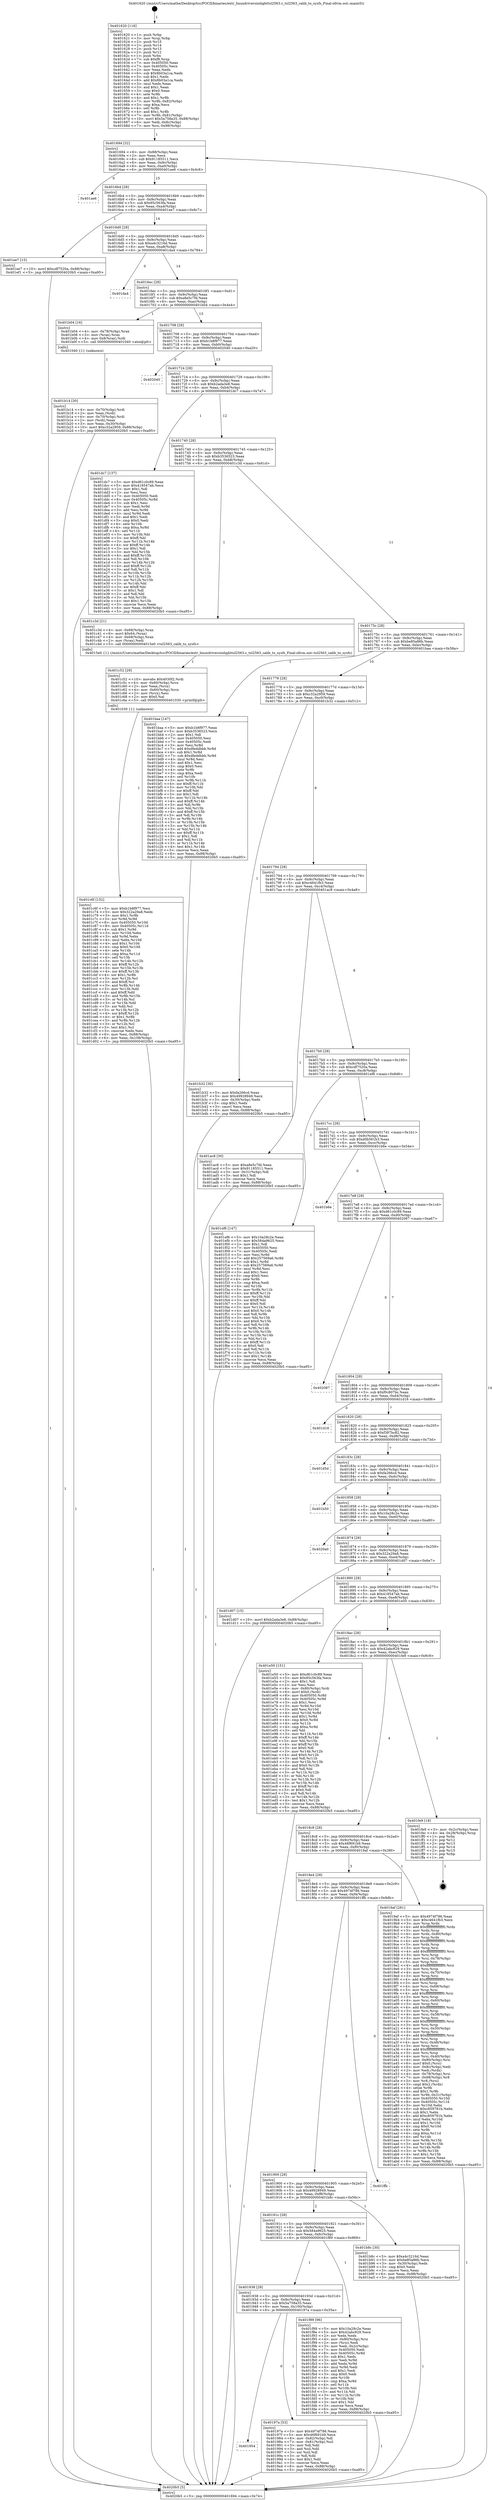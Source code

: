 digraph "0x401620" {
  label = "0x401620 (/mnt/c/Users/mathe/Desktop/tcc/POCII/binaries/extr_linuxdriversiiolighttsl2563.c_tsl2563_calib_to_sysfs_Final-ollvm.out::main(0))"
  labelloc = "t"
  node[shape=record]

  Entry [label="",width=0.3,height=0.3,shape=circle,fillcolor=black,style=filled]
  "0x401694" [label="{
     0x401694 [32]\l
     | [instrs]\l
     &nbsp;&nbsp;0x401694 \<+6\>: mov -0x88(%rbp),%eax\l
     &nbsp;&nbsp;0x40169a \<+2\>: mov %eax,%ecx\l
     &nbsp;&nbsp;0x40169c \<+6\>: sub $0x91185511,%ecx\l
     &nbsp;&nbsp;0x4016a2 \<+6\>: mov %eax,-0x9c(%rbp)\l
     &nbsp;&nbsp;0x4016a8 \<+6\>: mov %ecx,-0xa0(%rbp)\l
     &nbsp;&nbsp;0x4016ae \<+6\>: je 0000000000401ae6 \<main+0x4c6\>\l
  }"]
  "0x401ae6" [label="{
     0x401ae6\l
  }", style=dashed]
  "0x4016b4" [label="{
     0x4016b4 [28]\l
     | [instrs]\l
     &nbsp;&nbsp;0x4016b4 \<+5\>: jmp 00000000004016b9 \<main+0x99\>\l
     &nbsp;&nbsp;0x4016b9 \<+6\>: mov -0x9c(%rbp),%eax\l
     &nbsp;&nbsp;0x4016bf \<+5\>: sub $0x95c563fa,%eax\l
     &nbsp;&nbsp;0x4016c4 \<+6\>: mov %eax,-0xa4(%rbp)\l
     &nbsp;&nbsp;0x4016ca \<+6\>: je 0000000000401ee7 \<main+0x8c7\>\l
  }"]
  Exit [label="",width=0.3,height=0.3,shape=circle,fillcolor=black,style=filled,peripheries=2]
  "0x401ee7" [label="{
     0x401ee7 [15]\l
     | [instrs]\l
     &nbsp;&nbsp;0x401ee7 \<+10\>: movl $0xcdf7520a,-0x88(%rbp)\l
     &nbsp;&nbsp;0x401ef1 \<+5\>: jmp 00000000004020b5 \<main+0xa95\>\l
  }"]
  "0x4016d0" [label="{
     0x4016d0 [28]\l
     | [instrs]\l
     &nbsp;&nbsp;0x4016d0 \<+5\>: jmp 00000000004016d5 \<main+0xb5\>\l
     &nbsp;&nbsp;0x4016d5 \<+6\>: mov -0x9c(%rbp),%eax\l
     &nbsp;&nbsp;0x4016db \<+5\>: sub $0xa4c3216d,%eax\l
     &nbsp;&nbsp;0x4016e0 \<+6\>: mov %eax,-0xa8(%rbp)\l
     &nbsp;&nbsp;0x4016e6 \<+6\>: je 0000000000401da4 \<main+0x784\>\l
  }"]
  "0x401c6f" [label="{
     0x401c6f [152]\l
     | [instrs]\l
     &nbsp;&nbsp;0x401c6f \<+5\>: mov $0xb1b8f977,%esi\l
     &nbsp;&nbsp;0x401c74 \<+5\>: mov $0x322a29a8,%edx\l
     &nbsp;&nbsp;0x401c79 \<+3\>: mov $0x1,%r8b\l
     &nbsp;&nbsp;0x401c7c \<+3\>: xor %r9d,%r9d\l
     &nbsp;&nbsp;0x401c7f \<+8\>: mov 0x405050,%r10d\l
     &nbsp;&nbsp;0x401c87 \<+8\>: mov 0x40505c,%r11d\l
     &nbsp;&nbsp;0x401c8f \<+4\>: sub $0x1,%r9d\l
     &nbsp;&nbsp;0x401c93 \<+3\>: mov %r10d,%ebx\l
     &nbsp;&nbsp;0x401c96 \<+3\>: add %r9d,%ebx\l
     &nbsp;&nbsp;0x401c99 \<+4\>: imul %ebx,%r10d\l
     &nbsp;&nbsp;0x401c9d \<+4\>: and $0x1,%r10d\l
     &nbsp;&nbsp;0x401ca1 \<+4\>: cmp $0x0,%r10d\l
     &nbsp;&nbsp;0x401ca5 \<+4\>: sete %r14b\l
     &nbsp;&nbsp;0x401ca9 \<+4\>: cmp $0xa,%r11d\l
     &nbsp;&nbsp;0x401cad \<+4\>: setl %r15b\l
     &nbsp;&nbsp;0x401cb1 \<+3\>: mov %r14b,%r12b\l
     &nbsp;&nbsp;0x401cb4 \<+4\>: xor $0xff,%r12b\l
     &nbsp;&nbsp;0x401cb8 \<+3\>: mov %r15b,%r13b\l
     &nbsp;&nbsp;0x401cbb \<+4\>: xor $0xff,%r13b\l
     &nbsp;&nbsp;0x401cbf \<+4\>: xor $0x1,%r8b\l
     &nbsp;&nbsp;0x401cc3 \<+3\>: mov %r12b,%cl\l
     &nbsp;&nbsp;0x401cc6 \<+3\>: and $0xff,%cl\l
     &nbsp;&nbsp;0x401cc9 \<+3\>: and %r8b,%r14b\l
     &nbsp;&nbsp;0x401ccc \<+3\>: mov %r13b,%dil\l
     &nbsp;&nbsp;0x401ccf \<+4\>: and $0xff,%dil\l
     &nbsp;&nbsp;0x401cd3 \<+3\>: and %r8b,%r15b\l
     &nbsp;&nbsp;0x401cd6 \<+3\>: or %r14b,%cl\l
     &nbsp;&nbsp;0x401cd9 \<+3\>: or %r15b,%dil\l
     &nbsp;&nbsp;0x401cdc \<+3\>: xor %dil,%cl\l
     &nbsp;&nbsp;0x401cdf \<+3\>: or %r13b,%r12b\l
     &nbsp;&nbsp;0x401ce2 \<+4\>: xor $0xff,%r12b\l
     &nbsp;&nbsp;0x401ce6 \<+4\>: or $0x1,%r8b\l
     &nbsp;&nbsp;0x401cea \<+3\>: and %r8b,%r12b\l
     &nbsp;&nbsp;0x401ced \<+3\>: or %r12b,%cl\l
     &nbsp;&nbsp;0x401cf0 \<+3\>: test $0x1,%cl\l
     &nbsp;&nbsp;0x401cf3 \<+3\>: cmovne %edx,%esi\l
     &nbsp;&nbsp;0x401cf6 \<+6\>: mov %esi,-0x88(%rbp)\l
     &nbsp;&nbsp;0x401cfc \<+6\>: mov %eax,-0x108(%rbp)\l
     &nbsp;&nbsp;0x401d02 \<+5\>: jmp 00000000004020b5 \<main+0xa95\>\l
  }"]
  "0x401da4" [label="{
     0x401da4\l
  }", style=dashed]
  "0x4016ec" [label="{
     0x4016ec [28]\l
     | [instrs]\l
     &nbsp;&nbsp;0x4016ec \<+5\>: jmp 00000000004016f1 \<main+0xd1\>\l
     &nbsp;&nbsp;0x4016f1 \<+6\>: mov -0x9c(%rbp),%eax\l
     &nbsp;&nbsp;0x4016f7 \<+5\>: sub $0xa8e5c7fd,%eax\l
     &nbsp;&nbsp;0x4016fc \<+6\>: mov %eax,-0xac(%rbp)\l
     &nbsp;&nbsp;0x401702 \<+6\>: je 0000000000401b04 \<main+0x4e4\>\l
  }"]
  "0x401c52" [label="{
     0x401c52 [29]\l
     | [instrs]\l
     &nbsp;&nbsp;0x401c52 \<+10\>: movabs $0x4030f2,%rdi\l
     &nbsp;&nbsp;0x401c5c \<+4\>: mov -0x60(%rbp),%rcx\l
     &nbsp;&nbsp;0x401c60 \<+2\>: mov %eax,(%rcx)\l
     &nbsp;&nbsp;0x401c62 \<+4\>: mov -0x60(%rbp),%rcx\l
     &nbsp;&nbsp;0x401c66 \<+2\>: mov (%rcx),%esi\l
     &nbsp;&nbsp;0x401c68 \<+2\>: mov $0x0,%al\l
     &nbsp;&nbsp;0x401c6a \<+5\>: call 0000000000401030 \<printf@plt\>\l
     | [calls]\l
     &nbsp;&nbsp;0x401030 \{1\} (unknown)\l
  }"]
  "0x401b04" [label="{
     0x401b04 [16]\l
     | [instrs]\l
     &nbsp;&nbsp;0x401b04 \<+4\>: mov -0x78(%rbp),%rax\l
     &nbsp;&nbsp;0x401b08 \<+3\>: mov (%rax),%rax\l
     &nbsp;&nbsp;0x401b0b \<+4\>: mov 0x8(%rax),%rdi\l
     &nbsp;&nbsp;0x401b0f \<+5\>: call 0000000000401040 \<atoi@plt\>\l
     | [calls]\l
     &nbsp;&nbsp;0x401040 \{1\} (unknown)\l
  }"]
  "0x401708" [label="{
     0x401708 [28]\l
     | [instrs]\l
     &nbsp;&nbsp;0x401708 \<+5\>: jmp 000000000040170d \<main+0xed\>\l
     &nbsp;&nbsp;0x40170d \<+6\>: mov -0x9c(%rbp),%eax\l
     &nbsp;&nbsp;0x401713 \<+5\>: sub $0xb1b8f977,%eax\l
     &nbsp;&nbsp;0x401718 \<+6\>: mov %eax,-0xb0(%rbp)\l
     &nbsp;&nbsp;0x40171e \<+6\>: je 0000000000402040 \<main+0xa20\>\l
  }"]
  "0x401b14" [label="{
     0x401b14 [30]\l
     | [instrs]\l
     &nbsp;&nbsp;0x401b14 \<+4\>: mov -0x70(%rbp),%rdi\l
     &nbsp;&nbsp;0x401b18 \<+2\>: mov %eax,(%rdi)\l
     &nbsp;&nbsp;0x401b1a \<+4\>: mov -0x70(%rbp),%rdi\l
     &nbsp;&nbsp;0x401b1e \<+2\>: mov (%rdi),%eax\l
     &nbsp;&nbsp;0x401b20 \<+3\>: mov %eax,-0x30(%rbp)\l
     &nbsp;&nbsp;0x401b23 \<+10\>: movl $0xc32a2959,-0x88(%rbp)\l
     &nbsp;&nbsp;0x401b2d \<+5\>: jmp 00000000004020b5 \<main+0xa95\>\l
  }"]
  "0x402040" [label="{
     0x402040\l
  }", style=dashed]
  "0x401724" [label="{
     0x401724 [28]\l
     | [instrs]\l
     &nbsp;&nbsp;0x401724 \<+5\>: jmp 0000000000401729 \<main+0x109\>\l
     &nbsp;&nbsp;0x401729 \<+6\>: mov -0x9c(%rbp),%eax\l
     &nbsp;&nbsp;0x40172f \<+5\>: sub $0xb2ada3e8,%eax\l
     &nbsp;&nbsp;0x401734 \<+6\>: mov %eax,-0xb4(%rbp)\l
     &nbsp;&nbsp;0x40173a \<+6\>: je 0000000000401dc7 \<main+0x7a7\>\l
  }"]
  "0x401620" [label="{
     0x401620 [116]\l
     | [instrs]\l
     &nbsp;&nbsp;0x401620 \<+1\>: push %rbp\l
     &nbsp;&nbsp;0x401621 \<+3\>: mov %rsp,%rbp\l
     &nbsp;&nbsp;0x401624 \<+2\>: push %r15\l
     &nbsp;&nbsp;0x401626 \<+2\>: push %r14\l
     &nbsp;&nbsp;0x401628 \<+2\>: push %r13\l
     &nbsp;&nbsp;0x40162a \<+2\>: push %r12\l
     &nbsp;&nbsp;0x40162c \<+1\>: push %rbx\l
     &nbsp;&nbsp;0x40162d \<+7\>: sub $0xf8,%rsp\l
     &nbsp;&nbsp;0x401634 \<+7\>: mov 0x405050,%eax\l
     &nbsp;&nbsp;0x40163b \<+7\>: mov 0x40505c,%ecx\l
     &nbsp;&nbsp;0x401642 \<+2\>: mov %eax,%edx\l
     &nbsp;&nbsp;0x401644 \<+6\>: sub $0x8b03a1ca,%edx\l
     &nbsp;&nbsp;0x40164a \<+3\>: sub $0x1,%edx\l
     &nbsp;&nbsp;0x40164d \<+6\>: add $0x8b03a1ca,%edx\l
     &nbsp;&nbsp;0x401653 \<+3\>: imul %edx,%eax\l
     &nbsp;&nbsp;0x401656 \<+3\>: and $0x1,%eax\l
     &nbsp;&nbsp;0x401659 \<+3\>: cmp $0x0,%eax\l
     &nbsp;&nbsp;0x40165c \<+4\>: sete %r8b\l
     &nbsp;&nbsp;0x401660 \<+4\>: and $0x1,%r8b\l
     &nbsp;&nbsp;0x401664 \<+7\>: mov %r8b,-0x82(%rbp)\l
     &nbsp;&nbsp;0x40166b \<+3\>: cmp $0xa,%ecx\l
     &nbsp;&nbsp;0x40166e \<+4\>: setl %r8b\l
     &nbsp;&nbsp;0x401672 \<+4\>: and $0x1,%r8b\l
     &nbsp;&nbsp;0x401676 \<+7\>: mov %r8b,-0x81(%rbp)\l
     &nbsp;&nbsp;0x40167d \<+10\>: movl $0x5a758a35,-0x88(%rbp)\l
     &nbsp;&nbsp;0x401687 \<+6\>: mov %edi,-0x8c(%rbp)\l
     &nbsp;&nbsp;0x40168d \<+7\>: mov %rsi,-0x98(%rbp)\l
  }"]
  "0x401dc7" [label="{
     0x401dc7 [137]\l
     | [instrs]\l
     &nbsp;&nbsp;0x401dc7 \<+5\>: mov $0xd61c0c89,%eax\l
     &nbsp;&nbsp;0x401dcc \<+5\>: mov $0x418547ab,%ecx\l
     &nbsp;&nbsp;0x401dd1 \<+2\>: mov $0x1,%dl\l
     &nbsp;&nbsp;0x401dd3 \<+2\>: xor %esi,%esi\l
     &nbsp;&nbsp;0x401dd5 \<+7\>: mov 0x405050,%edi\l
     &nbsp;&nbsp;0x401ddc \<+8\>: mov 0x40505c,%r8d\l
     &nbsp;&nbsp;0x401de4 \<+3\>: sub $0x1,%esi\l
     &nbsp;&nbsp;0x401de7 \<+3\>: mov %edi,%r9d\l
     &nbsp;&nbsp;0x401dea \<+3\>: add %esi,%r9d\l
     &nbsp;&nbsp;0x401ded \<+4\>: imul %r9d,%edi\l
     &nbsp;&nbsp;0x401df1 \<+3\>: and $0x1,%edi\l
     &nbsp;&nbsp;0x401df4 \<+3\>: cmp $0x0,%edi\l
     &nbsp;&nbsp;0x401df7 \<+4\>: sete %r10b\l
     &nbsp;&nbsp;0x401dfb \<+4\>: cmp $0xa,%r8d\l
     &nbsp;&nbsp;0x401dff \<+4\>: setl %r11b\l
     &nbsp;&nbsp;0x401e03 \<+3\>: mov %r10b,%bl\l
     &nbsp;&nbsp;0x401e06 \<+3\>: xor $0xff,%bl\l
     &nbsp;&nbsp;0x401e09 \<+3\>: mov %r11b,%r14b\l
     &nbsp;&nbsp;0x401e0c \<+4\>: xor $0xff,%r14b\l
     &nbsp;&nbsp;0x401e10 \<+3\>: xor $0x1,%dl\l
     &nbsp;&nbsp;0x401e13 \<+3\>: mov %bl,%r15b\l
     &nbsp;&nbsp;0x401e16 \<+4\>: and $0xff,%r15b\l
     &nbsp;&nbsp;0x401e1a \<+3\>: and %dl,%r10b\l
     &nbsp;&nbsp;0x401e1d \<+3\>: mov %r14b,%r12b\l
     &nbsp;&nbsp;0x401e20 \<+4\>: and $0xff,%r12b\l
     &nbsp;&nbsp;0x401e24 \<+3\>: and %dl,%r11b\l
     &nbsp;&nbsp;0x401e27 \<+3\>: or %r10b,%r15b\l
     &nbsp;&nbsp;0x401e2a \<+3\>: or %r11b,%r12b\l
     &nbsp;&nbsp;0x401e2d \<+3\>: xor %r12b,%r15b\l
     &nbsp;&nbsp;0x401e30 \<+3\>: or %r14b,%bl\l
     &nbsp;&nbsp;0x401e33 \<+3\>: xor $0xff,%bl\l
     &nbsp;&nbsp;0x401e36 \<+3\>: or $0x1,%dl\l
     &nbsp;&nbsp;0x401e39 \<+2\>: and %dl,%bl\l
     &nbsp;&nbsp;0x401e3b \<+3\>: or %bl,%r15b\l
     &nbsp;&nbsp;0x401e3e \<+4\>: test $0x1,%r15b\l
     &nbsp;&nbsp;0x401e42 \<+3\>: cmovne %ecx,%eax\l
     &nbsp;&nbsp;0x401e45 \<+6\>: mov %eax,-0x88(%rbp)\l
     &nbsp;&nbsp;0x401e4b \<+5\>: jmp 00000000004020b5 \<main+0xa95\>\l
  }"]
  "0x401740" [label="{
     0x401740 [28]\l
     | [instrs]\l
     &nbsp;&nbsp;0x401740 \<+5\>: jmp 0000000000401745 \<main+0x125\>\l
     &nbsp;&nbsp;0x401745 \<+6\>: mov -0x9c(%rbp),%eax\l
     &nbsp;&nbsp;0x40174b \<+5\>: sub $0xb3536523,%eax\l
     &nbsp;&nbsp;0x401750 \<+6\>: mov %eax,-0xb8(%rbp)\l
     &nbsp;&nbsp;0x401756 \<+6\>: je 0000000000401c3d \<main+0x61d\>\l
  }"]
  "0x4020b5" [label="{
     0x4020b5 [5]\l
     | [instrs]\l
     &nbsp;&nbsp;0x4020b5 \<+5\>: jmp 0000000000401694 \<main+0x74\>\l
  }"]
  "0x401c3d" [label="{
     0x401c3d [21]\l
     | [instrs]\l
     &nbsp;&nbsp;0x401c3d \<+4\>: mov -0x68(%rbp),%rax\l
     &nbsp;&nbsp;0x401c41 \<+6\>: movl $0x64,(%rax)\l
     &nbsp;&nbsp;0x401c47 \<+4\>: mov -0x68(%rbp),%rax\l
     &nbsp;&nbsp;0x401c4b \<+2\>: mov (%rax),%edi\l
     &nbsp;&nbsp;0x401c4d \<+5\>: call 00000000004015e0 \<tsl2563_calib_to_sysfs\>\l
     | [calls]\l
     &nbsp;&nbsp;0x4015e0 \{1\} (/mnt/c/Users/mathe/Desktop/tcc/POCII/binaries/extr_linuxdriversiiolighttsl2563.c_tsl2563_calib_to_sysfs_Final-ollvm.out::tsl2563_calib_to_sysfs)\l
  }"]
  "0x40175c" [label="{
     0x40175c [28]\l
     | [instrs]\l
     &nbsp;&nbsp;0x40175c \<+5\>: jmp 0000000000401761 \<main+0x141\>\l
     &nbsp;&nbsp;0x401761 \<+6\>: mov -0x9c(%rbp),%eax\l
     &nbsp;&nbsp;0x401767 \<+5\>: sub $0xbe85a86b,%eax\l
     &nbsp;&nbsp;0x40176c \<+6\>: mov %eax,-0xbc(%rbp)\l
     &nbsp;&nbsp;0x401772 \<+6\>: je 0000000000401baa \<main+0x58a\>\l
  }"]
  "0x401954" [label="{
     0x401954\l
  }", style=dashed]
  "0x401baa" [label="{
     0x401baa [147]\l
     | [instrs]\l
     &nbsp;&nbsp;0x401baa \<+5\>: mov $0xb1b8f977,%eax\l
     &nbsp;&nbsp;0x401baf \<+5\>: mov $0xb3536523,%ecx\l
     &nbsp;&nbsp;0x401bb4 \<+2\>: mov $0x1,%dl\l
     &nbsp;&nbsp;0x401bb6 \<+7\>: mov 0x405050,%esi\l
     &nbsp;&nbsp;0x401bbd \<+7\>: mov 0x40505c,%edi\l
     &nbsp;&nbsp;0x401bc4 \<+3\>: mov %esi,%r8d\l
     &nbsp;&nbsp;0x401bc7 \<+7\>: add $0xdfeddbbb,%r8d\l
     &nbsp;&nbsp;0x401bce \<+4\>: sub $0x1,%r8d\l
     &nbsp;&nbsp;0x401bd2 \<+7\>: sub $0xdfeddbbb,%r8d\l
     &nbsp;&nbsp;0x401bd9 \<+4\>: imul %r8d,%esi\l
     &nbsp;&nbsp;0x401bdd \<+3\>: and $0x1,%esi\l
     &nbsp;&nbsp;0x401be0 \<+3\>: cmp $0x0,%esi\l
     &nbsp;&nbsp;0x401be3 \<+4\>: sete %r9b\l
     &nbsp;&nbsp;0x401be7 \<+3\>: cmp $0xa,%edi\l
     &nbsp;&nbsp;0x401bea \<+4\>: setl %r10b\l
     &nbsp;&nbsp;0x401bee \<+3\>: mov %r9b,%r11b\l
     &nbsp;&nbsp;0x401bf1 \<+4\>: xor $0xff,%r11b\l
     &nbsp;&nbsp;0x401bf5 \<+3\>: mov %r10b,%bl\l
     &nbsp;&nbsp;0x401bf8 \<+3\>: xor $0xff,%bl\l
     &nbsp;&nbsp;0x401bfb \<+3\>: xor $0x1,%dl\l
     &nbsp;&nbsp;0x401bfe \<+3\>: mov %r11b,%r14b\l
     &nbsp;&nbsp;0x401c01 \<+4\>: and $0xff,%r14b\l
     &nbsp;&nbsp;0x401c05 \<+3\>: and %dl,%r9b\l
     &nbsp;&nbsp;0x401c08 \<+3\>: mov %bl,%r15b\l
     &nbsp;&nbsp;0x401c0b \<+4\>: and $0xff,%r15b\l
     &nbsp;&nbsp;0x401c0f \<+3\>: and %dl,%r10b\l
     &nbsp;&nbsp;0x401c12 \<+3\>: or %r9b,%r14b\l
     &nbsp;&nbsp;0x401c15 \<+3\>: or %r10b,%r15b\l
     &nbsp;&nbsp;0x401c18 \<+3\>: xor %r15b,%r14b\l
     &nbsp;&nbsp;0x401c1b \<+3\>: or %bl,%r11b\l
     &nbsp;&nbsp;0x401c1e \<+4\>: xor $0xff,%r11b\l
     &nbsp;&nbsp;0x401c22 \<+3\>: or $0x1,%dl\l
     &nbsp;&nbsp;0x401c25 \<+3\>: and %dl,%r11b\l
     &nbsp;&nbsp;0x401c28 \<+3\>: or %r11b,%r14b\l
     &nbsp;&nbsp;0x401c2b \<+4\>: test $0x1,%r14b\l
     &nbsp;&nbsp;0x401c2f \<+3\>: cmovne %ecx,%eax\l
     &nbsp;&nbsp;0x401c32 \<+6\>: mov %eax,-0x88(%rbp)\l
     &nbsp;&nbsp;0x401c38 \<+5\>: jmp 00000000004020b5 \<main+0xa95\>\l
  }"]
  "0x401778" [label="{
     0x401778 [28]\l
     | [instrs]\l
     &nbsp;&nbsp;0x401778 \<+5\>: jmp 000000000040177d \<main+0x15d\>\l
     &nbsp;&nbsp;0x40177d \<+6\>: mov -0x9c(%rbp),%eax\l
     &nbsp;&nbsp;0x401783 \<+5\>: sub $0xc32a2959,%eax\l
     &nbsp;&nbsp;0x401788 \<+6\>: mov %eax,-0xc0(%rbp)\l
     &nbsp;&nbsp;0x40178e \<+6\>: je 0000000000401b32 \<main+0x512\>\l
  }"]
  "0x40197a" [label="{
     0x40197a [53]\l
     | [instrs]\l
     &nbsp;&nbsp;0x40197a \<+5\>: mov $0x4974f786,%eax\l
     &nbsp;&nbsp;0x40197f \<+5\>: mov $0x46f691b9,%ecx\l
     &nbsp;&nbsp;0x401984 \<+6\>: mov -0x82(%rbp),%dl\l
     &nbsp;&nbsp;0x40198a \<+7\>: mov -0x81(%rbp),%sil\l
     &nbsp;&nbsp;0x401991 \<+3\>: mov %dl,%dil\l
     &nbsp;&nbsp;0x401994 \<+3\>: and %sil,%dil\l
     &nbsp;&nbsp;0x401997 \<+3\>: xor %sil,%dl\l
     &nbsp;&nbsp;0x40199a \<+3\>: or %dl,%dil\l
     &nbsp;&nbsp;0x40199d \<+4\>: test $0x1,%dil\l
     &nbsp;&nbsp;0x4019a1 \<+3\>: cmovne %ecx,%eax\l
     &nbsp;&nbsp;0x4019a4 \<+6\>: mov %eax,-0x88(%rbp)\l
     &nbsp;&nbsp;0x4019aa \<+5\>: jmp 00000000004020b5 \<main+0xa95\>\l
  }"]
  "0x401b32" [label="{
     0x401b32 [30]\l
     | [instrs]\l
     &nbsp;&nbsp;0x401b32 \<+5\>: mov $0xfa266cd,%eax\l
     &nbsp;&nbsp;0x401b37 \<+5\>: mov $0x49928949,%ecx\l
     &nbsp;&nbsp;0x401b3c \<+3\>: mov -0x30(%rbp),%edx\l
     &nbsp;&nbsp;0x401b3f \<+3\>: cmp $0x1,%edx\l
     &nbsp;&nbsp;0x401b42 \<+3\>: cmovl %ecx,%eax\l
     &nbsp;&nbsp;0x401b45 \<+6\>: mov %eax,-0x88(%rbp)\l
     &nbsp;&nbsp;0x401b4b \<+5\>: jmp 00000000004020b5 \<main+0xa95\>\l
  }"]
  "0x401794" [label="{
     0x401794 [28]\l
     | [instrs]\l
     &nbsp;&nbsp;0x401794 \<+5\>: jmp 0000000000401799 \<main+0x179\>\l
     &nbsp;&nbsp;0x401799 \<+6\>: mov -0x9c(%rbp),%eax\l
     &nbsp;&nbsp;0x40179f \<+5\>: sub $0xc4641fb3,%eax\l
     &nbsp;&nbsp;0x4017a4 \<+6\>: mov %eax,-0xc4(%rbp)\l
     &nbsp;&nbsp;0x4017aa \<+6\>: je 0000000000401ac8 \<main+0x4a8\>\l
  }"]
  "0x401938" [label="{
     0x401938 [28]\l
     | [instrs]\l
     &nbsp;&nbsp;0x401938 \<+5\>: jmp 000000000040193d \<main+0x31d\>\l
     &nbsp;&nbsp;0x40193d \<+6\>: mov -0x9c(%rbp),%eax\l
     &nbsp;&nbsp;0x401943 \<+5\>: sub $0x5a758a35,%eax\l
     &nbsp;&nbsp;0x401948 \<+6\>: mov %eax,-0x100(%rbp)\l
     &nbsp;&nbsp;0x40194e \<+6\>: je 000000000040197a \<main+0x35a\>\l
  }"]
  "0x401ac8" [label="{
     0x401ac8 [30]\l
     | [instrs]\l
     &nbsp;&nbsp;0x401ac8 \<+5\>: mov $0xa8e5c7fd,%eax\l
     &nbsp;&nbsp;0x401acd \<+5\>: mov $0x91185511,%ecx\l
     &nbsp;&nbsp;0x401ad2 \<+3\>: mov -0x31(%rbp),%dl\l
     &nbsp;&nbsp;0x401ad5 \<+3\>: test $0x1,%dl\l
     &nbsp;&nbsp;0x401ad8 \<+3\>: cmovne %ecx,%eax\l
     &nbsp;&nbsp;0x401adb \<+6\>: mov %eax,-0x88(%rbp)\l
     &nbsp;&nbsp;0x401ae1 \<+5\>: jmp 00000000004020b5 \<main+0xa95\>\l
  }"]
  "0x4017b0" [label="{
     0x4017b0 [28]\l
     | [instrs]\l
     &nbsp;&nbsp;0x4017b0 \<+5\>: jmp 00000000004017b5 \<main+0x195\>\l
     &nbsp;&nbsp;0x4017b5 \<+6\>: mov -0x9c(%rbp),%eax\l
     &nbsp;&nbsp;0x4017bb \<+5\>: sub $0xcdf7520a,%eax\l
     &nbsp;&nbsp;0x4017c0 \<+6\>: mov %eax,-0xc8(%rbp)\l
     &nbsp;&nbsp;0x4017c6 \<+6\>: je 0000000000401ef6 \<main+0x8d6\>\l
  }"]
  "0x401f89" [label="{
     0x401f89 [96]\l
     | [instrs]\l
     &nbsp;&nbsp;0x401f89 \<+5\>: mov $0x10a28c2e,%eax\l
     &nbsp;&nbsp;0x401f8e \<+5\>: mov $0x42abc829,%ecx\l
     &nbsp;&nbsp;0x401f93 \<+2\>: xor %edx,%edx\l
     &nbsp;&nbsp;0x401f95 \<+4\>: mov -0x80(%rbp),%rsi\l
     &nbsp;&nbsp;0x401f99 \<+2\>: mov (%rsi),%edi\l
     &nbsp;&nbsp;0x401f9b \<+3\>: mov %edi,-0x2c(%rbp)\l
     &nbsp;&nbsp;0x401f9e \<+7\>: mov 0x405050,%edi\l
     &nbsp;&nbsp;0x401fa5 \<+8\>: mov 0x40505c,%r8d\l
     &nbsp;&nbsp;0x401fad \<+3\>: sub $0x1,%edx\l
     &nbsp;&nbsp;0x401fb0 \<+3\>: mov %edi,%r9d\l
     &nbsp;&nbsp;0x401fb3 \<+3\>: add %edx,%r9d\l
     &nbsp;&nbsp;0x401fb6 \<+4\>: imul %r9d,%edi\l
     &nbsp;&nbsp;0x401fba \<+3\>: and $0x1,%edi\l
     &nbsp;&nbsp;0x401fbd \<+3\>: cmp $0x0,%edi\l
     &nbsp;&nbsp;0x401fc0 \<+4\>: sete %r10b\l
     &nbsp;&nbsp;0x401fc4 \<+4\>: cmp $0xa,%r8d\l
     &nbsp;&nbsp;0x401fc8 \<+4\>: setl %r11b\l
     &nbsp;&nbsp;0x401fcc \<+3\>: mov %r10b,%bl\l
     &nbsp;&nbsp;0x401fcf \<+3\>: and %r11b,%bl\l
     &nbsp;&nbsp;0x401fd2 \<+3\>: xor %r11b,%r10b\l
     &nbsp;&nbsp;0x401fd5 \<+3\>: or %r10b,%bl\l
     &nbsp;&nbsp;0x401fd8 \<+3\>: test $0x1,%bl\l
     &nbsp;&nbsp;0x401fdb \<+3\>: cmovne %ecx,%eax\l
     &nbsp;&nbsp;0x401fde \<+6\>: mov %eax,-0x88(%rbp)\l
     &nbsp;&nbsp;0x401fe4 \<+5\>: jmp 00000000004020b5 \<main+0xa95\>\l
  }"]
  "0x401ef6" [label="{
     0x401ef6 [147]\l
     | [instrs]\l
     &nbsp;&nbsp;0x401ef6 \<+5\>: mov $0x10a28c2e,%eax\l
     &nbsp;&nbsp;0x401efb \<+5\>: mov $0x584a9625,%ecx\l
     &nbsp;&nbsp;0x401f00 \<+2\>: mov $0x1,%dl\l
     &nbsp;&nbsp;0x401f02 \<+7\>: mov 0x405050,%esi\l
     &nbsp;&nbsp;0x401f09 \<+7\>: mov 0x40505c,%edi\l
     &nbsp;&nbsp;0x401f10 \<+3\>: mov %esi,%r8d\l
     &nbsp;&nbsp;0x401f13 \<+7\>: add $0x257569a6,%r8d\l
     &nbsp;&nbsp;0x401f1a \<+4\>: sub $0x1,%r8d\l
     &nbsp;&nbsp;0x401f1e \<+7\>: sub $0x257569a6,%r8d\l
     &nbsp;&nbsp;0x401f25 \<+4\>: imul %r8d,%esi\l
     &nbsp;&nbsp;0x401f29 \<+3\>: and $0x1,%esi\l
     &nbsp;&nbsp;0x401f2c \<+3\>: cmp $0x0,%esi\l
     &nbsp;&nbsp;0x401f2f \<+4\>: sete %r9b\l
     &nbsp;&nbsp;0x401f33 \<+3\>: cmp $0xa,%edi\l
     &nbsp;&nbsp;0x401f36 \<+4\>: setl %r10b\l
     &nbsp;&nbsp;0x401f3a \<+3\>: mov %r9b,%r11b\l
     &nbsp;&nbsp;0x401f3d \<+4\>: xor $0xff,%r11b\l
     &nbsp;&nbsp;0x401f41 \<+3\>: mov %r10b,%bl\l
     &nbsp;&nbsp;0x401f44 \<+3\>: xor $0xff,%bl\l
     &nbsp;&nbsp;0x401f47 \<+3\>: xor $0x0,%dl\l
     &nbsp;&nbsp;0x401f4a \<+3\>: mov %r11b,%r14b\l
     &nbsp;&nbsp;0x401f4d \<+4\>: and $0x0,%r14b\l
     &nbsp;&nbsp;0x401f51 \<+3\>: and %dl,%r9b\l
     &nbsp;&nbsp;0x401f54 \<+3\>: mov %bl,%r15b\l
     &nbsp;&nbsp;0x401f57 \<+4\>: and $0x0,%r15b\l
     &nbsp;&nbsp;0x401f5b \<+3\>: and %dl,%r10b\l
     &nbsp;&nbsp;0x401f5e \<+3\>: or %r9b,%r14b\l
     &nbsp;&nbsp;0x401f61 \<+3\>: or %r10b,%r15b\l
     &nbsp;&nbsp;0x401f64 \<+3\>: xor %r15b,%r14b\l
     &nbsp;&nbsp;0x401f67 \<+3\>: or %bl,%r11b\l
     &nbsp;&nbsp;0x401f6a \<+4\>: xor $0xff,%r11b\l
     &nbsp;&nbsp;0x401f6e \<+3\>: or $0x0,%dl\l
     &nbsp;&nbsp;0x401f71 \<+3\>: and %dl,%r11b\l
     &nbsp;&nbsp;0x401f74 \<+3\>: or %r11b,%r14b\l
     &nbsp;&nbsp;0x401f77 \<+4\>: test $0x1,%r14b\l
     &nbsp;&nbsp;0x401f7b \<+3\>: cmovne %ecx,%eax\l
     &nbsp;&nbsp;0x401f7e \<+6\>: mov %eax,-0x88(%rbp)\l
     &nbsp;&nbsp;0x401f84 \<+5\>: jmp 00000000004020b5 \<main+0xa95\>\l
  }"]
  "0x4017cc" [label="{
     0x4017cc [28]\l
     | [instrs]\l
     &nbsp;&nbsp;0x4017cc \<+5\>: jmp 00000000004017d1 \<main+0x1b1\>\l
     &nbsp;&nbsp;0x4017d1 \<+6\>: mov -0x9c(%rbp),%eax\l
     &nbsp;&nbsp;0x4017d7 \<+5\>: sub $0xd0b561b3,%eax\l
     &nbsp;&nbsp;0x4017dc \<+6\>: mov %eax,-0xcc(%rbp)\l
     &nbsp;&nbsp;0x4017e2 \<+6\>: je 0000000000401b6e \<main+0x54e\>\l
  }"]
  "0x40191c" [label="{
     0x40191c [28]\l
     | [instrs]\l
     &nbsp;&nbsp;0x40191c \<+5\>: jmp 0000000000401921 \<main+0x301\>\l
     &nbsp;&nbsp;0x401921 \<+6\>: mov -0x9c(%rbp),%eax\l
     &nbsp;&nbsp;0x401927 \<+5\>: sub $0x584a9625,%eax\l
     &nbsp;&nbsp;0x40192c \<+6\>: mov %eax,-0xfc(%rbp)\l
     &nbsp;&nbsp;0x401932 \<+6\>: je 0000000000401f89 \<main+0x969\>\l
  }"]
  "0x401b6e" [label="{
     0x401b6e\l
  }", style=dashed]
  "0x4017e8" [label="{
     0x4017e8 [28]\l
     | [instrs]\l
     &nbsp;&nbsp;0x4017e8 \<+5\>: jmp 00000000004017ed \<main+0x1cd\>\l
     &nbsp;&nbsp;0x4017ed \<+6\>: mov -0x9c(%rbp),%eax\l
     &nbsp;&nbsp;0x4017f3 \<+5\>: sub $0xd61c0c89,%eax\l
     &nbsp;&nbsp;0x4017f8 \<+6\>: mov %eax,-0xd0(%rbp)\l
     &nbsp;&nbsp;0x4017fe \<+6\>: je 0000000000402087 \<main+0xa67\>\l
  }"]
  "0x401b8c" [label="{
     0x401b8c [30]\l
     | [instrs]\l
     &nbsp;&nbsp;0x401b8c \<+5\>: mov $0xa4c3216d,%eax\l
     &nbsp;&nbsp;0x401b91 \<+5\>: mov $0xbe85a86b,%ecx\l
     &nbsp;&nbsp;0x401b96 \<+3\>: mov -0x30(%rbp),%edx\l
     &nbsp;&nbsp;0x401b99 \<+3\>: cmp $0x0,%edx\l
     &nbsp;&nbsp;0x401b9c \<+3\>: cmove %ecx,%eax\l
     &nbsp;&nbsp;0x401b9f \<+6\>: mov %eax,-0x88(%rbp)\l
     &nbsp;&nbsp;0x401ba5 \<+5\>: jmp 00000000004020b5 \<main+0xa95\>\l
  }"]
  "0x402087" [label="{
     0x402087\l
  }", style=dashed]
  "0x401804" [label="{
     0x401804 [28]\l
     | [instrs]\l
     &nbsp;&nbsp;0x401804 \<+5\>: jmp 0000000000401809 \<main+0x1e9\>\l
     &nbsp;&nbsp;0x401809 \<+6\>: mov -0x9c(%rbp),%eax\l
     &nbsp;&nbsp;0x40180f \<+5\>: sub $0xf0c807bc,%eax\l
     &nbsp;&nbsp;0x401814 \<+6\>: mov %eax,-0xd4(%rbp)\l
     &nbsp;&nbsp;0x40181a \<+6\>: je 0000000000401d16 \<main+0x6f6\>\l
  }"]
  "0x401900" [label="{
     0x401900 [28]\l
     | [instrs]\l
     &nbsp;&nbsp;0x401900 \<+5\>: jmp 0000000000401905 \<main+0x2e5\>\l
     &nbsp;&nbsp;0x401905 \<+6\>: mov -0x9c(%rbp),%eax\l
     &nbsp;&nbsp;0x40190b \<+5\>: sub $0x49928949,%eax\l
     &nbsp;&nbsp;0x401910 \<+6\>: mov %eax,-0xf8(%rbp)\l
     &nbsp;&nbsp;0x401916 \<+6\>: je 0000000000401b8c \<main+0x56c\>\l
  }"]
  "0x401d16" [label="{
     0x401d16\l
  }", style=dashed]
  "0x401820" [label="{
     0x401820 [28]\l
     | [instrs]\l
     &nbsp;&nbsp;0x401820 \<+5\>: jmp 0000000000401825 \<main+0x205\>\l
     &nbsp;&nbsp;0x401825 \<+6\>: mov -0x9c(%rbp),%eax\l
     &nbsp;&nbsp;0x40182b \<+5\>: sub $0xf387bc82,%eax\l
     &nbsp;&nbsp;0x401830 \<+6\>: mov %eax,-0xd8(%rbp)\l
     &nbsp;&nbsp;0x401836 \<+6\>: je 0000000000401d5d \<main+0x73d\>\l
  }"]
  "0x401ffb" [label="{
     0x401ffb\l
  }", style=dashed]
  "0x401d5d" [label="{
     0x401d5d\l
  }", style=dashed]
  "0x40183c" [label="{
     0x40183c [28]\l
     | [instrs]\l
     &nbsp;&nbsp;0x40183c \<+5\>: jmp 0000000000401841 \<main+0x221\>\l
     &nbsp;&nbsp;0x401841 \<+6\>: mov -0x9c(%rbp),%eax\l
     &nbsp;&nbsp;0x401847 \<+5\>: sub $0xfa266cd,%eax\l
     &nbsp;&nbsp;0x40184c \<+6\>: mov %eax,-0xdc(%rbp)\l
     &nbsp;&nbsp;0x401852 \<+6\>: je 0000000000401b50 \<main+0x530\>\l
  }"]
  "0x4018e4" [label="{
     0x4018e4 [28]\l
     | [instrs]\l
     &nbsp;&nbsp;0x4018e4 \<+5\>: jmp 00000000004018e9 \<main+0x2c9\>\l
     &nbsp;&nbsp;0x4018e9 \<+6\>: mov -0x9c(%rbp),%eax\l
     &nbsp;&nbsp;0x4018ef \<+5\>: sub $0x4974f786,%eax\l
     &nbsp;&nbsp;0x4018f4 \<+6\>: mov %eax,-0xf4(%rbp)\l
     &nbsp;&nbsp;0x4018fa \<+6\>: je 0000000000401ffb \<main+0x9db\>\l
  }"]
  "0x401b50" [label="{
     0x401b50\l
  }", style=dashed]
  "0x401858" [label="{
     0x401858 [28]\l
     | [instrs]\l
     &nbsp;&nbsp;0x401858 \<+5\>: jmp 000000000040185d \<main+0x23d\>\l
     &nbsp;&nbsp;0x40185d \<+6\>: mov -0x9c(%rbp),%eax\l
     &nbsp;&nbsp;0x401863 \<+5\>: sub $0x10a28c2e,%eax\l
     &nbsp;&nbsp;0x401868 \<+6\>: mov %eax,-0xe0(%rbp)\l
     &nbsp;&nbsp;0x40186e \<+6\>: je 00000000004020a0 \<main+0xa80\>\l
  }"]
  "0x4019af" [label="{
     0x4019af [281]\l
     | [instrs]\l
     &nbsp;&nbsp;0x4019af \<+5\>: mov $0x4974f786,%eax\l
     &nbsp;&nbsp;0x4019b4 \<+5\>: mov $0xc4641fb3,%ecx\l
     &nbsp;&nbsp;0x4019b9 \<+3\>: mov %rsp,%rdx\l
     &nbsp;&nbsp;0x4019bc \<+4\>: add $0xfffffffffffffff0,%rdx\l
     &nbsp;&nbsp;0x4019c0 \<+3\>: mov %rdx,%rsp\l
     &nbsp;&nbsp;0x4019c3 \<+4\>: mov %rdx,-0x80(%rbp)\l
     &nbsp;&nbsp;0x4019c7 \<+3\>: mov %rsp,%rdx\l
     &nbsp;&nbsp;0x4019ca \<+4\>: add $0xfffffffffffffff0,%rdx\l
     &nbsp;&nbsp;0x4019ce \<+3\>: mov %rdx,%rsp\l
     &nbsp;&nbsp;0x4019d1 \<+3\>: mov %rsp,%rsi\l
     &nbsp;&nbsp;0x4019d4 \<+4\>: add $0xfffffffffffffff0,%rsi\l
     &nbsp;&nbsp;0x4019d8 \<+3\>: mov %rsi,%rsp\l
     &nbsp;&nbsp;0x4019db \<+4\>: mov %rsi,-0x78(%rbp)\l
     &nbsp;&nbsp;0x4019df \<+3\>: mov %rsp,%rsi\l
     &nbsp;&nbsp;0x4019e2 \<+4\>: add $0xfffffffffffffff0,%rsi\l
     &nbsp;&nbsp;0x4019e6 \<+3\>: mov %rsi,%rsp\l
     &nbsp;&nbsp;0x4019e9 \<+4\>: mov %rsi,-0x70(%rbp)\l
     &nbsp;&nbsp;0x4019ed \<+3\>: mov %rsp,%rsi\l
     &nbsp;&nbsp;0x4019f0 \<+4\>: add $0xfffffffffffffff0,%rsi\l
     &nbsp;&nbsp;0x4019f4 \<+3\>: mov %rsi,%rsp\l
     &nbsp;&nbsp;0x4019f7 \<+4\>: mov %rsi,-0x68(%rbp)\l
     &nbsp;&nbsp;0x4019fb \<+3\>: mov %rsp,%rsi\l
     &nbsp;&nbsp;0x4019fe \<+4\>: add $0xfffffffffffffff0,%rsi\l
     &nbsp;&nbsp;0x401a02 \<+3\>: mov %rsi,%rsp\l
     &nbsp;&nbsp;0x401a05 \<+4\>: mov %rsi,-0x60(%rbp)\l
     &nbsp;&nbsp;0x401a09 \<+3\>: mov %rsp,%rsi\l
     &nbsp;&nbsp;0x401a0c \<+4\>: add $0xfffffffffffffff0,%rsi\l
     &nbsp;&nbsp;0x401a10 \<+3\>: mov %rsi,%rsp\l
     &nbsp;&nbsp;0x401a13 \<+4\>: mov %rsi,-0x58(%rbp)\l
     &nbsp;&nbsp;0x401a17 \<+3\>: mov %rsp,%rsi\l
     &nbsp;&nbsp;0x401a1a \<+4\>: add $0xfffffffffffffff0,%rsi\l
     &nbsp;&nbsp;0x401a1e \<+3\>: mov %rsi,%rsp\l
     &nbsp;&nbsp;0x401a21 \<+4\>: mov %rsi,-0x50(%rbp)\l
     &nbsp;&nbsp;0x401a25 \<+3\>: mov %rsp,%rsi\l
     &nbsp;&nbsp;0x401a28 \<+4\>: add $0xfffffffffffffff0,%rsi\l
     &nbsp;&nbsp;0x401a2c \<+3\>: mov %rsi,%rsp\l
     &nbsp;&nbsp;0x401a2f \<+4\>: mov %rsi,-0x48(%rbp)\l
     &nbsp;&nbsp;0x401a33 \<+3\>: mov %rsp,%rsi\l
     &nbsp;&nbsp;0x401a36 \<+4\>: add $0xfffffffffffffff0,%rsi\l
     &nbsp;&nbsp;0x401a3a \<+3\>: mov %rsi,%rsp\l
     &nbsp;&nbsp;0x401a3d \<+4\>: mov %rsi,-0x40(%rbp)\l
     &nbsp;&nbsp;0x401a41 \<+4\>: mov -0x80(%rbp),%rsi\l
     &nbsp;&nbsp;0x401a45 \<+6\>: movl $0x0,(%rsi)\l
     &nbsp;&nbsp;0x401a4b \<+6\>: mov -0x8c(%rbp),%edi\l
     &nbsp;&nbsp;0x401a51 \<+2\>: mov %edi,(%rdx)\l
     &nbsp;&nbsp;0x401a53 \<+4\>: mov -0x78(%rbp),%rsi\l
     &nbsp;&nbsp;0x401a57 \<+7\>: mov -0x98(%rbp),%r8\l
     &nbsp;&nbsp;0x401a5e \<+3\>: mov %r8,(%rsi)\l
     &nbsp;&nbsp;0x401a61 \<+3\>: cmpl $0x2,(%rdx)\l
     &nbsp;&nbsp;0x401a64 \<+4\>: setne %r9b\l
     &nbsp;&nbsp;0x401a68 \<+4\>: and $0x1,%r9b\l
     &nbsp;&nbsp;0x401a6c \<+4\>: mov %r9b,-0x31(%rbp)\l
     &nbsp;&nbsp;0x401a70 \<+8\>: mov 0x405050,%r10d\l
     &nbsp;&nbsp;0x401a78 \<+8\>: mov 0x40505c,%r11d\l
     &nbsp;&nbsp;0x401a80 \<+3\>: mov %r10d,%ebx\l
     &nbsp;&nbsp;0x401a83 \<+6\>: sub $0xc859781b,%ebx\l
     &nbsp;&nbsp;0x401a89 \<+3\>: sub $0x1,%ebx\l
     &nbsp;&nbsp;0x401a8c \<+6\>: add $0xc859781b,%ebx\l
     &nbsp;&nbsp;0x401a92 \<+4\>: imul %ebx,%r10d\l
     &nbsp;&nbsp;0x401a96 \<+4\>: and $0x1,%r10d\l
     &nbsp;&nbsp;0x401a9a \<+4\>: cmp $0x0,%r10d\l
     &nbsp;&nbsp;0x401a9e \<+4\>: sete %r9b\l
     &nbsp;&nbsp;0x401aa2 \<+4\>: cmp $0xa,%r11d\l
     &nbsp;&nbsp;0x401aa6 \<+4\>: setl %r14b\l
     &nbsp;&nbsp;0x401aaa \<+3\>: mov %r9b,%r15b\l
     &nbsp;&nbsp;0x401aad \<+3\>: and %r14b,%r15b\l
     &nbsp;&nbsp;0x401ab0 \<+3\>: xor %r14b,%r9b\l
     &nbsp;&nbsp;0x401ab3 \<+3\>: or %r9b,%r15b\l
     &nbsp;&nbsp;0x401ab6 \<+4\>: test $0x1,%r15b\l
     &nbsp;&nbsp;0x401aba \<+3\>: cmovne %ecx,%eax\l
     &nbsp;&nbsp;0x401abd \<+6\>: mov %eax,-0x88(%rbp)\l
     &nbsp;&nbsp;0x401ac3 \<+5\>: jmp 00000000004020b5 \<main+0xa95\>\l
  }"]
  "0x4020a0" [label="{
     0x4020a0\l
  }", style=dashed]
  "0x401874" [label="{
     0x401874 [28]\l
     | [instrs]\l
     &nbsp;&nbsp;0x401874 \<+5\>: jmp 0000000000401879 \<main+0x259\>\l
     &nbsp;&nbsp;0x401879 \<+6\>: mov -0x9c(%rbp),%eax\l
     &nbsp;&nbsp;0x40187f \<+5\>: sub $0x322a29a8,%eax\l
     &nbsp;&nbsp;0x401884 \<+6\>: mov %eax,-0xe4(%rbp)\l
     &nbsp;&nbsp;0x40188a \<+6\>: je 0000000000401d07 \<main+0x6e7\>\l
  }"]
  "0x4018c8" [label="{
     0x4018c8 [28]\l
     | [instrs]\l
     &nbsp;&nbsp;0x4018c8 \<+5\>: jmp 00000000004018cd \<main+0x2ad\>\l
     &nbsp;&nbsp;0x4018cd \<+6\>: mov -0x9c(%rbp),%eax\l
     &nbsp;&nbsp;0x4018d3 \<+5\>: sub $0x46f691b9,%eax\l
     &nbsp;&nbsp;0x4018d8 \<+6\>: mov %eax,-0xf0(%rbp)\l
     &nbsp;&nbsp;0x4018de \<+6\>: je 00000000004019af \<main+0x38f\>\l
  }"]
  "0x401d07" [label="{
     0x401d07 [15]\l
     | [instrs]\l
     &nbsp;&nbsp;0x401d07 \<+10\>: movl $0xb2ada3e8,-0x88(%rbp)\l
     &nbsp;&nbsp;0x401d11 \<+5\>: jmp 00000000004020b5 \<main+0xa95\>\l
  }"]
  "0x401890" [label="{
     0x401890 [28]\l
     | [instrs]\l
     &nbsp;&nbsp;0x401890 \<+5\>: jmp 0000000000401895 \<main+0x275\>\l
     &nbsp;&nbsp;0x401895 \<+6\>: mov -0x9c(%rbp),%eax\l
     &nbsp;&nbsp;0x40189b \<+5\>: sub $0x418547ab,%eax\l
     &nbsp;&nbsp;0x4018a0 \<+6\>: mov %eax,-0xe8(%rbp)\l
     &nbsp;&nbsp;0x4018a6 \<+6\>: je 0000000000401e50 \<main+0x830\>\l
  }"]
  "0x401fe9" [label="{
     0x401fe9 [18]\l
     | [instrs]\l
     &nbsp;&nbsp;0x401fe9 \<+3\>: mov -0x2c(%rbp),%eax\l
     &nbsp;&nbsp;0x401fec \<+4\>: lea -0x28(%rbp),%rsp\l
     &nbsp;&nbsp;0x401ff0 \<+1\>: pop %rbx\l
     &nbsp;&nbsp;0x401ff1 \<+2\>: pop %r12\l
     &nbsp;&nbsp;0x401ff3 \<+2\>: pop %r13\l
     &nbsp;&nbsp;0x401ff5 \<+2\>: pop %r14\l
     &nbsp;&nbsp;0x401ff7 \<+2\>: pop %r15\l
     &nbsp;&nbsp;0x401ff9 \<+1\>: pop %rbp\l
     &nbsp;&nbsp;0x401ffa \<+1\>: ret\l
  }"]
  "0x401e50" [label="{
     0x401e50 [151]\l
     | [instrs]\l
     &nbsp;&nbsp;0x401e50 \<+5\>: mov $0xd61c0c89,%eax\l
     &nbsp;&nbsp;0x401e55 \<+5\>: mov $0x95c563fa,%ecx\l
     &nbsp;&nbsp;0x401e5a \<+2\>: mov $0x1,%dl\l
     &nbsp;&nbsp;0x401e5c \<+2\>: xor %esi,%esi\l
     &nbsp;&nbsp;0x401e5e \<+4\>: mov -0x80(%rbp),%rdi\l
     &nbsp;&nbsp;0x401e62 \<+6\>: movl $0x0,(%rdi)\l
     &nbsp;&nbsp;0x401e68 \<+8\>: mov 0x405050,%r8d\l
     &nbsp;&nbsp;0x401e70 \<+8\>: mov 0x40505c,%r9d\l
     &nbsp;&nbsp;0x401e78 \<+3\>: sub $0x1,%esi\l
     &nbsp;&nbsp;0x401e7b \<+3\>: mov %r8d,%r10d\l
     &nbsp;&nbsp;0x401e7e \<+3\>: add %esi,%r10d\l
     &nbsp;&nbsp;0x401e81 \<+4\>: imul %r10d,%r8d\l
     &nbsp;&nbsp;0x401e85 \<+4\>: and $0x1,%r8d\l
     &nbsp;&nbsp;0x401e89 \<+4\>: cmp $0x0,%r8d\l
     &nbsp;&nbsp;0x401e8d \<+4\>: sete %r11b\l
     &nbsp;&nbsp;0x401e91 \<+4\>: cmp $0xa,%r9d\l
     &nbsp;&nbsp;0x401e95 \<+3\>: setl %bl\l
     &nbsp;&nbsp;0x401e98 \<+3\>: mov %r11b,%r14b\l
     &nbsp;&nbsp;0x401e9b \<+4\>: xor $0xff,%r14b\l
     &nbsp;&nbsp;0x401e9f \<+3\>: mov %bl,%r15b\l
     &nbsp;&nbsp;0x401ea2 \<+4\>: xor $0xff,%r15b\l
     &nbsp;&nbsp;0x401ea6 \<+3\>: xor $0x0,%dl\l
     &nbsp;&nbsp;0x401ea9 \<+3\>: mov %r14b,%r12b\l
     &nbsp;&nbsp;0x401eac \<+4\>: and $0x0,%r12b\l
     &nbsp;&nbsp;0x401eb0 \<+3\>: and %dl,%r11b\l
     &nbsp;&nbsp;0x401eb3 \<+3\>: mov %r15b,%r13b\l
     &nbsp;&nbsp;0x401eb6 \<+4\>: and $0x0,%r13b\l
     &nbsp;&nbsp;0x401eba \<+2\>: and %dl,%bl\l
     &nbsp;&nbsp;0x401ebc \<+3\>: or %r11b,%r12b\l
     &nbsp;&nbsp;0x401ebf \<+3\>: or %bl,%r13b\l
     &nbsp;&nbsp;0x401ec2 \<+3\>: xor %r13b,%r12b\l
     &nbsp;&nbsp;0x401ec5 \<+3\>: or %r15b,%r14b\l
     &nbsp;&nbsp;0x401ec8 \<+4\>: xor $0xff,%r14b\l
     &nbsp;&nbsp;0x401ecc \<+3\>: or $0x0,%dl\l
     &nbsp;&nbsp;0x401ecf \<+3\>: and %dl,%r14b\l
     &nbsp;&nbsp;0x401ed2 \<+3\>: or %r14b,%r12b\l
     &nbsp;&nbsp;0x401ed5 \<+4\>: test $0x1,%r12b\l
     &nbsp;&nbsp;0x401ed9 \<+3\>: cmovne %ecx,%eax\l
     &nbsp;&nbsp;0x401edc \<+6\>: mov %eax,-0x88(%rbp)\l
     &nbsp;&nbsp;0x401ee2 \<+5\>: jmp 00000000004020b5 \<main+0xa95\>\l
  }"]
  "0x4018ac" [label="{
     0x4018ac [28]\l
     | [instrs]\l
     &nbsp;&nbsp;0x4018ac \<+5\>: jmp 00000000004018b1 \<main+0x291\>\l
     &nbsp;&nbsp;0x4018b1 \<+6\>: mov -0x9c(%rbp),%eax\l
     &nbsp;&nbsp;0x4018b7 \<+5\>: sub $0x42abc829,%eax\l
     &nbsp;&nbsp;0x4018bc \<+6\>: mov %eax,-0xec(%rbp)\l
     &nbsp;&nbsp;0x4018c2 \<+6\>: je 0000000000401fe9 \<main+0x9c9\>\l
  }"]
  Entry -> "0x401620" [label=" 1"]
  "0x401694" -> "0x401ae6" [label=" 0"]
  "0x401694" -> "0x4016b4" [label=" 15"]
  "0x401fe9" -> Exit [label=" 1"]
  "0x4016b4" -> "0x401ee7" [label=" 1"]
  "0x4016b4" -> "0x4016d0" [label=" 14"]
  "0x401f89" -> "0x4020b5" [label=" 1"]
  "0x4016d0" -> "0x401da4" [label=" 0"]
  "0x4016d0" -> "0x4016ec" [label=" 14"]
  "0x401ef6" -> "0x4020b5" [label=" 1"]
  "0x4016ec" -> "0x401b04" [label=" 1"]
  "0x4016ec" -> "0x401708" [label=" 13"]
  "0x401ee7" -> "0x4020b5" [label=" 1"]
  "0x401708" -> "0x402040" [label=" 0"]
  "0x401708" -> "0x401724" [label=" 13"]
  "0x401e50" -> "0x4020b5" [label=" 1"]
  "0x401724" -> "0x401dc7" [label=" 1"]
  "0x401724" -> "0x401740" [label=" 12"]
  "0x401d07" -> "0x4020b5" [label=" 1"]
  "0x401740" -> "0x401c3d" [label=" 1"]
  "0x401740" -> "0x40175c" [label=" 11"]
  "0x401c6f" -> "0x4020b5" [label=" 1"]
  "0x40175c" -> "0x401baa" [label=" 1"]
  "0x40175c" -> "0x401778" [label=" 10"]
  "0x401c52" -> "0x401c6f" [label=" 1"]
  "0x401778" -> "0x401b32" [label=" 1"]
  "0x401778" -> "0x401794" [label=" 9"]
  "0x401c3d" -> "0x401c52" [label=" 1"]
  "0x401794" -> "0x401ac8" [label=" 1"]
  "0x401794" -> "0x4017b0" [label=" 8"]
  "0x401b8c" -> "0x4020b5" [label=" 1"]
  "0x4017b0" -> "0x401ef6" [label=" 1"]
  "0x4017b0" -> "0x4017cc" [label=" 7"]
  "0x401b32" -> "0x4020b5" [label=" 1"]
  "0x4017cc" -> "0x401b6e" [label=" 0"]
  "0x4017cc" -> "0x4017e8" [label=" 7"]
  "0x401b04" -> "0x401b14" [label=" 1"]
  "0x4017e8" -> "0x402087" [label=" 0"]
  "0x4017e8" -> "0x401804" [label=" 7"]
  "0x401ac8" -> "0x4020b5" [label=" 1"]
  "0x401804" -> "0x401d16" [label=" 0"]
  "0x401804" -> "0x401820" [label=" 7"]
  "0x401dc7" -> "0x4020b5" [label=" 1"]
  "0x401820" -> "0x401d5d" [label=" 0"]
  "0x401820" -> "0x40183c" [label=" 7"]
  "0x4020b5" -> "0x401694" [label=" 14"]
  "0x40183c" -> "0x401b50" [label=" 0"]
  "0x40183c" -> "0x401858" [label=" 7"]
  "0x40197a" -> "0x4020b5" [label=" 1"]
  "0x401858" -> "0x4020a0" [label=" 0"]
  "0x401858" -> "0x401874" [label=" 7"]
  "0x401938" -> "0x401954" [label=" 0"]
  "0x401874" -> "0x401d07" [label=" 1"]
  "0x401874" -> "0x401890" [label=" 6"]
  "0x401baa" -> "0x4020b5" [label=" 1"]
  "0x401890" -> "0x401e50" [label=" 1"]
  "0x401890" -> "0x4018ac" [label=" 5"]
  "0x40191c" -> "0x401938" [label=" 1"]
  "0x4018ac" -> "0x401fe9" [label=" 1"]
  "0x4018ac" -> "0x4018c8" [label=" 4"]
  "0x401938" -> "0x40197a" [label=" 1"]
  "0x4018c8" -> "0x4019af" [label=" 1"]
  "0x4018c8" -> "0x4018e4" [label=" 3"]
  "0x401620" -> "0x401694" [label=" 1"]
  "0x4018e4" -> "0x401ffb" [label=" 0"]
  "0x4018e4" -> "0x401900" [label=" 3"]
  "0x4019af" -> "0x4020b5" [label=" 1"]
  "0x401900" -> "0x401b8c" [label=" 1"]
  "0x401900" -> "0x40191c" [label=" 2"]
  "0x401b14" -> "0x4020b5" [label=" 1"]
  "0x40191c" -> "0x401f89" [label=" 1"]
}
